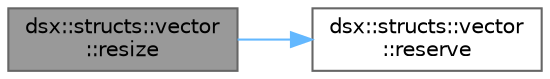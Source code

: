 digraph "dsx::structs::vector::resize"
{
 // LATEX_PDF_SIZE
  bgcolor="transparent";
  edge [fontname=Helvetica,fontsize=10,labelfontname=Helvetica,labelfontsize=10];
  node [fontname=Helvetica,fontsize=10,shape=box,height=0.2,width=0.4];
  rankdir="LR";
  Node1 [label="dsx::structs::vector\l::resize",height=0.2,width=0.4,color="gray40", fillcolor="grey60", style="filled", fontcolor="black",tooltip="Resizes the vector to the specified size."];
  Node1 -> Node2 [color="steelblue1",style="solid"];
  Node2 [label="dsx::structs::vector\l::reserve",height=0.2,width=0.4,color="grey40", fillcolor="white", style="filled",URL="$classdsx_1_1structs_1_1vector.html#a0d6e589875e22d2e17d2ea1deba69abd",tooltip="Reserves memory for a given number of elements in the vector."];
}
